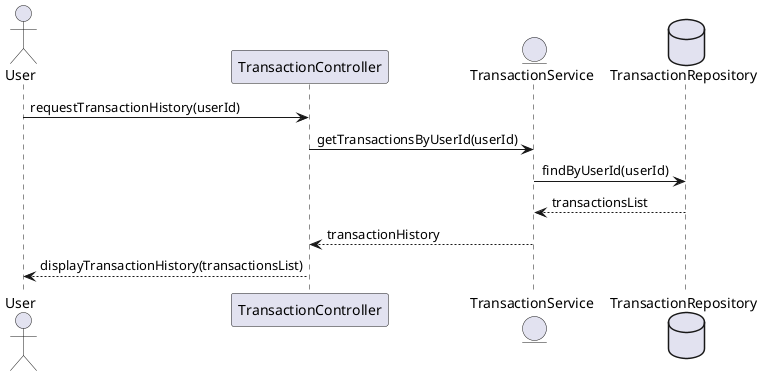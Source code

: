 @startuml
actor User
participant "TransactionController" as TC
entity "TransactionService" as TS
database "TransactionRepository" as TR

User -> TC : requestTransactionHistory(userId)
TC -> TS : getTransactionsByUserId(userId)
TS -> TR : findByUserId(userId)
TR --> TS : transactionsList
TS --> TC : transactionHistory
TC --> User : displayTransactionHistory(transactionsList)
@enduml